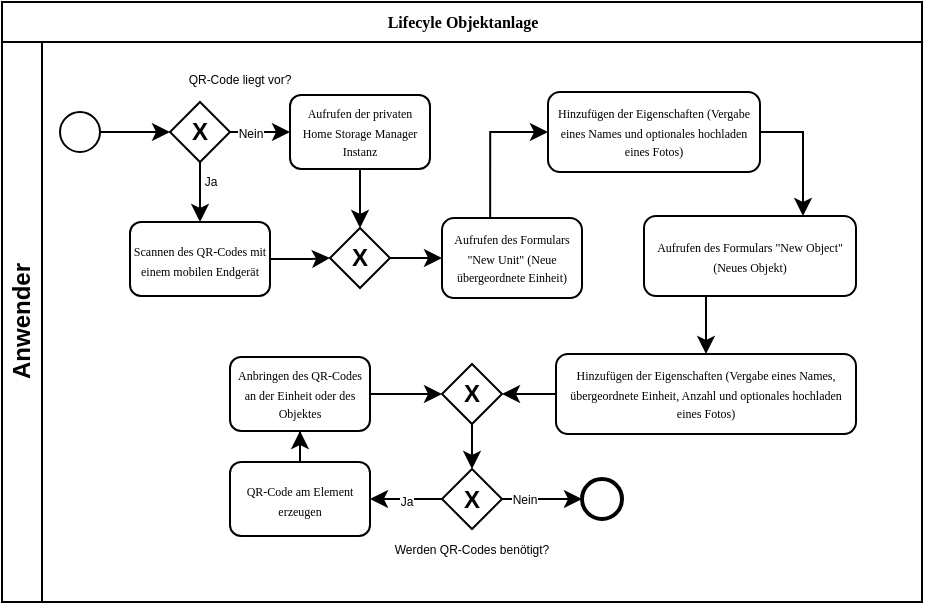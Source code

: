 <mxfile version="24.4.13" type="device">
  <diagram name="Page-1" id="c7488fd3-1785-93aa-aadb-54a6760d102a">
    <mxGraphModel dx="481" dy="346" grid="1" gridSize="10" guides="1" tooltips="1" connect="1" arrows="1" fold="1" page="1" pageScale="1" pageWidth="1100" pageHeight="850" background="none" math="0" shadow="0">
      <root>
        <mxCell id="0" />
        <mxCell id="1" parent="0" />
        <mxCell id="2b4e8129b02d487f-1" value="Lifecyle Objektanlage" style="swimlane;html=1;childLayout=stackLayout;horizontal=1;startSize=20;horizontalStack=0;rounded=0;shadow=0;labelBackgroundColor=none;strokeWidth=1;fontFamily=Verdana;fontSize=8;align=center;" parent="1" vertex="1">
          <mxGeometry x="180" y="70" width="460" height="300" as="geometry" />
        </mxCell>
        <mxCell id="2b4e8129b02d487f-2" value="Anwender" style="swimlane;html=1;startSize=20;horizontal=0;" parent="2b4e8129b02d487f-1" vertex="1">
          <mxGeometry y="20" width="460" height="280" as="geometry" />
        </mxCell>
        <mxCell id="2b4e8129b02d487f-5" value="" style="ellipse;whiteSpace=wrap;html=1;rounded=0;shadow=0;labelBackgroundColor=none;strokeWidth=1;fontFamily=Verdana;fontSize=8;align=center;" parent="2b4e8129b02d487f-2" vertex="1">
          <mxGeometry x="29" y="35" width="20" height="20" as="geometry" />
        </mxCell>
        <mxCell id="2b4e8129b02d487f-7" value="&lt;font style=&quot;font-size: 6px;&quot;&gt;Aufrufen der privaten Home Storage Manager Instanz&lt;/font&gt;" style="rounded=1;whiteSpace=wrap;html=1;shadow=0;labelBackgroundColor=none;strokeWidth=1;fontFamily=Verdana;fontSize=8;align=center;" parent="2b4e8129b02d487f-2" vertex="1">
          <mxGeometry x="144" y="26.5" width="70" height="37" as="geometry" />
        </mxCell>
        <mxCell id="2b4e8129b02d487f-8" value="" style="ellipse;whiteSpace=wrap;html=1;rounded=0;shadow=0;labelBackgroundColor=none;strokeWidth=2;fontFamily=Verdana;fontSize=8;align=center;" parent="2b4e8129b02d487f-2" vertex="1">
          <mxGeometry x="290" y="218.5" width="20" height="20" as="geometry" />
        </mxCell>
        <mxCell id="4wDXBtreByAz4cnLv4uV-1" value="&lt;b&gt;X&lt;/b&gt;" style="strokeWidth=1;html=1;shape=mxgraph.flowchart.decision;whiteSpace=wrap;" parent="2b4e8129b02d487f-2" vertex="1">
          <mxGeometry x="84" y="30" width="30" height="30" as="geometry" />
        </mxCell>
        <mxCell id="4wDXBtreByAz4cnLv4uV-13" style="edgeStyle=orthogonalEdgeStyle;rounded=0;orthogonalLoop=1;jettySize=auto;html=1;entryX=0;entryY=0.5;entryDx=0;entryDy=0;entryPerimeter=0;" parent="2b4e8129b02d487f-2" source="4wDXBtreByAz4cnLv4uV-2" target="4wDXBtreByAz4cnLv4uV-11" edge="1">
          <mxGeometry relative="1" as="geometry">
            <mxPoint x="154.0" y="108.5" as="targetPoint" />
          </mxGeometry>
        </mxCell>
        <mxCell id="4wDXBtreByAz4cnLv4uV-2" value="&lt;font style=&quot;font-size: 6px;&quot;&gt;Scannen des QR-Codes mit einem mobilen Endgerät&lt;/font&gt;" style="rounded=1;whiteSpace=wrap;html=1;shadow=0;labelBackgroundColor=none;strokeWidth=1;fontFamily=Verdana;fontSize=8;align=center;" parent="2b4e8129b02d487f-2" vertex="1">
          <mxGeometry x="64" y="90.0" width="70" height="37" as="geometry" />
        </mxCell>
        <mxCell id="4wDXBtreByAz4cnLv4uV-7" style="edgeStyle=orthogonalEdgeStyle;rounded=0;orthogonalLoop=1;jettySize=auto;html=1;entryX=0;entryY=0.5;entryDx=0;entryDy=0;entryPerimeter=0;" parent="2b4e8129b02d487f-2" source="2b4e8129b02d487f-5" target="4wDXBtreByAz4cnLv4uV-1" edge="1">
          <mxGeometry relative="1" as="geometry" />
        </mxCell>
        <mxCell id="4wDXBtreByAz4cnLv4uV-8" value="&lt;p style=&quot;line-height: 40%;&quot;&gt;&lt;font style=&quot;font-size: 6px;&quot;&gt;Nein&lt;/font&gt;&lt;/p&gt;" style="edgeStyle=orthogonalEdgeStyle;rounded=0;orthogonalLoop=1;jettySize=auto;html=1;entryX=0;entryY=0.5;entryDx=0;entryDy=0;" parent="2b4e8129b02d487f-2" edge="1">
          <mxGeometry x="-0.333" relative="1" as="geometry">
            <mxPoint x="114" y="45" as="sourcePoint" />
            <mxPoint x="144" y="45" as="targetPoint" />
            <mxPoint as="offset" />
          </mxGeometry>
        </mxCell>
        <mxCell id="4wDXBtreByAz4cnLv4uV-9" value="&lt;p style=&quot;line-height: 40%; font-size: 6px;&quot;&gt;Ja&lt;/p&gt;" style="edgeStyle=orthogonalEdgeStyle;rounded=0;orthogonalLoop=1;jettySize=auto;html=1;entryX=0.5;entryY=0;entryDx=0;entryDy=0;" parent="2b4e8129b02d487f-2" source="4wDXBtreByAz4cnLv4uV-1" target="4wDXBtreByAz4cnLv4uV-2" edge="1">
          <mxGeometry x="-0.6" y="5" relative="1" as="geometry">
            <mxPoint as="offset" />
          </mxGeometry>
        </mxCell>
        <mxCell id="4wDXBtreByAz4cnLv4uV-10" value="&lt;font style=&quot;font-size: 6px;&quot;&gt;QR-Code liegt vor?&lt;/font&gt;" style="text;html=1;align=center;verticalAlign=middle;whiteSpace=wrap;rounded=0;" parent="2b4e8129b02d487f-2" vertex="1">
          <mxGeometry x="89" y="2" width="60" height="30" as="geometry" />
        </mxCell>
        <mxCell id="4wDXBtreByAz4cnLv4uV-15" style="edgeStyle=orthogonalEdgeStyle;rounded=0;orthogonalLoop=1;jettySize=auto;html=1;entryX=0;entryY=0.5;entryDx=0;entryDy=0;" parent="2b4e8129b02d487f-2" source="4wDXBtreByAz4cnLv4uV-11" target="4wDXBtreByAz4cnLv4uV-14" edge="1">
          <mxGeometry relative="1" as="geometry" />
        </mxCell>
        <mxCell id="4wDXBtreByAz4cnLv4uV-11" value="&lt;b&gt;X&lt;/b&gt;" style="strokeWidth=1;html=1;shape=mxgraph.flowchart.decision;whiteSpace=wrap;" parent="2b4e8129b02d487f-2" vertex="1">
          <mxGeometry x="164" y="93" width="30" height="30" as="geometry" />
        </mxCell>
        <mxCell id="4wDXBtreByAz4cnLv4uV-12" style="edgeStyle=orthogonalEdgeStyle;rounded=0;orthogonalLoop=1;jettySize=auto;html=1;entryX=0.5;entryY=0;entryDx=0;entryDy=0;entryPerimeter=0;" parent="2b4e8129b02d487f-2" source="2b4e8129b02d487f-7" target="4wDXBtreByAz4cnLv4uV-11" edge="1">
          <mxGeometry relative="1" as="geometry" />
        </mxCell>
        <mxCell id="m82kytkZhXoqEk83_Is8-3" style="edgeStyle=orthogonalEdgeStyle;rounded=0;orthogonalLoop=1;jettySize=auto;html=1;entryX=0;entryY=0.5;entryDx=0;entryDy=0;exitX=0.344;exitY=0.034;exitDx=0;exitDy=0;exitPerimeter=0;" parent="2b4e8129b02d487f-2" source="4wDXBtreByAz4cnLv4uV-14" target="4wDXBtreByAz4cnLv4uV-16" edge="1">
          <mxGeometry relative="1" as="geometry" />
        </mxCell>
        <mxCell id="4wDXBtreByAz4cnLv4uV-14" value="&lt;font style=&quot;font-size: 6px;&quot;&gt;Aufrufen des Formulars &quot;New Unit&quot; (Neue übergeordnete Einheit)&lt;/font&gt;" style="rounded=1;whiteSpace=wrap;html=1;shadow=0;labelBackgroundColor=none;strokeWidth=1;fontFamily=Verdana;fontSize=8;align=center;" parent="2b4e8129b02d487f-2" vertex="1">
          <mxGeometry x="220" y="88" width="70" height="40" as="geometry" />
        </mxCell>
        <mxCell id="m82kytkZhXoqEk83_Is8-4" style="edgeStyle=orthogonalEdgeStyle;rounded=0;orthogonalLoop=1;jettySize=auto;html=1;entryX=0.75;entryY=0;entryDx=0;entryDy=0;exitX=1;exitY=0.5;exitDx=0;exitDy=0;" parent="2b4e8129b02d487f-2" source="4wDXBtreByAz4cnLv4uV-16" target="4wDXBtreByAz4cnLv4uV-22" edge="1">
          <mxGeometry relative="1" as="geometry">
            <mxPoint x="400" y="80" as="targetPoint" />
          </mxGeometry>
        </mxCell>
        <mxCell id="4wDXBtreByAz4cnLv4uV-16" value="&lt;font style=&quot;font-size: 6px;&quot;&gt;Hinzufügen der Eigenschaften (Vergabe eines Names und optionales hochladen eines Fotos)&lt;/font&gt;" style="rounded=1;whiteSpace=wrap;html=1;shadow=0;labelBackgroundColor=none;strokeWidth=1;fontFamily=Verdana;fontSize=8;align=center;" parent="2b4e8129b02d487f-2" vertex="1">
          <mxGeometry x="273" y="25" width="106" height="40" as="geometry" />
        </mxCell>
        <mxCell id="m82kytkZhXoqEk83_Is8-13" style="edgeStyle=orthogonalEdgeStyle;rounded=0;orthogonalLoop=1;jettySize=auto;html=1;exitX=0.25;exitY=1;exitDx=0;exitDy=0;" parent="2b4e8129b02d487f-2" source="4wDXBtreByAz4cnLv4uV-22" target="4wDXBtreByAz4cnLv4uV-25" edge="1">
          <mxGeometry relative="1" as="geometry">
            <Array as="points">
              <mxPoint x="352" y="127" />
            </Array>
          </mxGeometry>
        </mxCell>
        <mxCell id="4wDXBtreByAz4cnLv4uV-22" value="&lt;span style=&quot;font-size: 6px;&quot;&gt;Aufrufen des Formulars &quot;New Object&quot; (Neues Objekt&lt;/span&gt;&lt;span style=&quot;font-size: 6px; background-color: initial;&quot;&gt;)&lt;/span&gt;" style="rounded=1;whiteSpace=wrap;html=1;shadow=0;labelBackgroundColor=none;strokeWidth=1;fontFamily=Verdana;fontSize=8;align=center;" parent="2b4e8129b02d487f-2" vertex="1">
          <mxGeometry x="321" y="87" width="106" height="40" as="geometry" />
        </mxCell>
        <mxCell id="4wDXBtreByAz4cnLv4uV-25" value="&lt;font style=&quot;font-size: 6px;&quot;&gt;Hinzufügen der Eigenschaften (Vergabe eines Names, übergeordnete Einheit, Anzahl und optionales hochladen eines Fotos)&lt;/font&gt;" style="rounded=1;whiteSpace=wrap;html=1;shadow=0;labelBackgroundColor=none;strokeWidth=1;fontFamily=Verdana;fontSize=8;align=center;" parent="2b4e8129b02d487f-2" vertex="1">
          <mxGeometry x="277" y="156" width="150" height="40" as="geometry" />
        </mxCell>
        <mxCell id="m82kytkZhXoqEk83_Is8-10" style="edgeStyle=orthogonalEdgeStyle;rounded=0;orthogonalLoop=1;jettySize=auto;html=1;" parent="2b4e8129b02d487f-2" source="m82kytkZhXoqEk83_Is8-1" target="m82kytkZhXoqEk83_Is8-2" edge="1">
          <mxGeometry relative="1" as="geometry" />
        </mxCell>
        <mxCell id="m82kytkZhXoqEk83_Is8-1" value="&lt;font style=&quot;font-size: 6px;&quot;&gt;QR-Code am Element erzeugen&lt;/font&gt;" style="rounded=1;whiteSpace=wrap;html=1;shadow=0;labelBackgroundColor=none;strokeWidth=1;fontFamily=Verdana;fontSize=8;align=center;" parent="2b4e8129b02d487f-2" vertex="1">
          <mxGeometry x="114" y="210" width="70" height="37" as="geometry" />
        </mxCell>
        <mxCell id="m82kytkZhXoqEk83_Is8-2" value="&lt;font style=&quot;font-size: 6px;&quot;&gt;Anbringen des QR-Codes an der Einheit oder des Objektes&lt;/font&gt;" style="rounded=1;whiteSpace=wrap;html=1;shadow=0;labelBackgroundColor=none;strokeWidth=1;fontFamily=Verdana;fontSize=8;align=center;" parent="2b4e8129b02d487f-2" vertex="1">
          <mxGeometry x="114" y="157.5" width="70" height="37" as="geometry" />
        </mxCell>
        <mxCell id="m82kytkZhXoqEk83_Is8-12" style="edgeStyle=orthogonalEdgeStyle;rounded=0;orthogonalLoop=1;jettySize=auto;html=1;" parent="2b4e8129b02d487f-2" source="m82kytkZhXoqEk83_Is8-5" target="m82kytkZhXoqEk83_Is8-9" edge="1">
          <mxGeometry relative="1" as="geometry" />
        </mxCell>
        <mxCell id="m82kytkZhXoqEk83_Is8-5" value="&lt;b&gt;X&lt;/b&gt;" style="strokeWidth=1;html=1;shape=mxgraph.flowchart.decision;whiteSpace=wrap;" parent="2b4e8129b02d487f-2" vertex="1">
          <mxGeometry x="220" y="161" width="30" height="30" as="geometry" />
        </mxCell>
        <mxCell id="m82kytkZhXoqEk83_Is8-6" style="edgeStyle=orthogonalEdgeStyle;rounded=0;orthogonalLoop=1;jettySize=auto;html=1;entryX=1;entryY=0.5;entryDx=0;entryDy=0;entryPerimeter=0;" parent="2b4e8129b02d487f-2" source="4wDXBtreByAz4cnLv4uV-25" target="m82kytkZhXoqEk83_Is8-5" edge="1">
          <mxGeometry relative="1" as="geometry" />
        </mxCell>
        <mxCell id="m82kytkZhXoqEk83_Is8-8" style="edgeStyle=orthogonalEdgeStyle;rounded=0;orthogonalLoop=1;jettySize=auto;html=1;entryX=0;entryY=0.5;entryDx=0;entryDy=0;entryPerimeter=0;" parent="2b4e8129b02d487f-2" source="m82kytkZhXoqEk83_Is8-2" target="m82kytkZhXoqEk83_Is8-5" edge="1">
          <mxGeometry relative="1" as="geometry" />
        </mxCell>
        <mxCell id="m82kytkZhXoqEk83_Is8-11" value="&lt;p style=&quot;line-height: 30%;&quot;&gt;&lt;font style=&quot;font-size: 6px;&quot;&gt;Ja&lt;/font&gt;&lt;/p&gt;" style="edgeStyle=orthogonalEdgeStyle;rounded=0;orthogonalLoop=1;jettySize=auto;html=1;" parent="2b4e8129b02d487f-2" source="m82kytkZhXoqEk83_Is8-9" target="m82kytkZhXoqEk83_Is8-1" edge="1">
          <mxGeometry x="0.005" relative="1" as="geometry">
            <mxPoint as="offset" />
          </mxGeometry>
        </mxCell>
        <mxCell id="m82kytkZhXoqEk83_Is8-14" style="edgeStyle=orthogonalEdgeStyle;rounded=0;orthogonalLoop=1;jettySize=auto;html=1;entryX=0;entryY=0.5;entryDx=0;entryDy=0;" parent="2b4e8129b02d487f-2" source="m82kytkZhXoqEk83_Is8-9" target="2b4e8129b02d487f-8" edge="1">
          <mxGeometry relative="1" as="geometry" />
        </mxCell>
        <mxCell id="m82kytkZhXoqEk83_Is8-16" value="&lt;p style=&quot;line-height: 40%;&quot;&gt;&lt;font style=&quot;font-size: 6px;&quot;&gt;Nein&lt;/font&gt;&lt;/p&gt;" style="edgeLabel;html=1;align=center;verticalAlign=middle;resizable=0;points=[];" parent="m82kytkZhXoqEk83_Is8-14" vertex="1" connectable="0">
          <mxGeometry x="-0.482" y="1" relative="1" as="geometry">
            <mxPoint as="offset" />
          </mxGeometry>
        </mxCell>
        <mxCell id="m82kytkZhXoqEk83_Is8-9" value="&lt;b&gt;X&lt;/b&gt;" style="strokeWidth=1;html=1;shape=mxgraph.flowchart.decision;whiteSpace=wrap;" parent="2b4e8129b02d487f-2" vertex="1">
          <mxGeometry x="220" y="213.5" width="30" height="30" as="geometry" />
        </mxCell>
        <mxCell id="m82kytkZhXoqEk83_Is8-15" value="&lt;font style=&quot;font-size: 6px;&quot;&gt;Werden QR-Codes benötigt?&lt;/font&gt;" style="text;html=1;align=center;verticalAlign=middle;whiteSpace=wrap;rounded=0;" parent="2b4e8129b02d487f-2" vertex="1">
          <mxGeometry x="190" y="236.5" width="90" height="30" as="geometry" />
        </mxCell>
      </root>
    </mxGraphModel>
  </diagram>
</mxfile>
